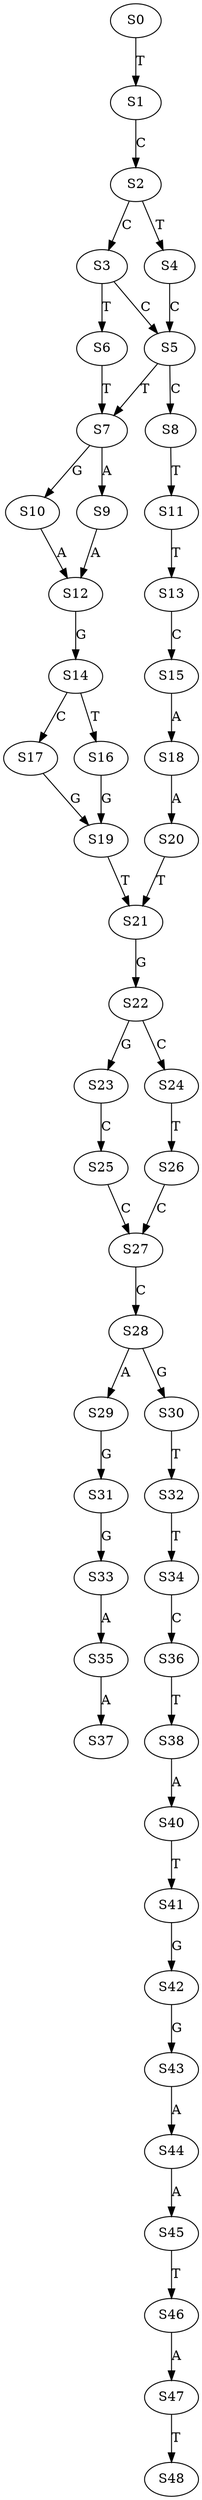 strict digraph  {
	S0 -> S1 [ label = T ];
	S1 -> S2 [ label = C ];
	S2 -> S3 [ label = C ];
	S2 -> S4 [ label = T ];
	S3 -> S5 [ label = C ];
	S3 -> S6 [ label = T ];
	S4 -> S5 [ label = C ];
	S5 -> S7 [ label = T ];
	S5 -> S8 [ label = C ];
	S6 -> S7 [ label = T ];
	S7 -> S9 [ label = A ];
	S7 -> S10 [ label = G ];
	S8 -> S11 [ label = T ];
	S9 -> S12 [ label = A ];
	S10 -> S12 [ label = A ];
	S11 -> S13 [ label = T ];
	S12 -> S14 [ label = G ];
	S13 -> S15 [ label = C ];
	S14 -> S16 [ label = T ];
	S14 -> S17 [ label = C ];
	S15 -> S18 [ label = A ];
	S16 -> S19 [ label = G ];
	S17 -> S19 [ label = G ];
	S18 -> S20 [ label = A ];
	S19 -> S21 [ label = T ];
	S20 -> S21 [ label = T ];
	S21 -> S22 [ label = G ];
	S22 -> S23 [ label = G ];
	S22 -> S24 [ label = C ];
	S23 -> S25 [ label = C ];
	S24 -> S26 [ label = T ];
	S25 -> S27 [ label = C ];
	S26 -> S27 [ label = C ];
	S27 -> S28 [ label = C ];
	S28 -> S29 [ label = A ];
	S28 -> S30 [ label = G ];
	S29 -> S31 [ label = G ];
	S30 -> S32 [ label = T ];
	S31 -> S33 [ label = G ];
	S32 -> S34 [ label = T ];
	S33 -> S35 [ label = A ];
	S34 -> S36 [ label = C ];
	S35 -> S37 [ label = A ];
	S36 -> S38 [ label = T ];
	S38 -> S40 [ label = A ];
	S40 -> S41 [ label = T ];
	S41 -> S42 [ label = G ];
	S42 -> S43 [ label = G ];
	S43 -> S44 [ label = A ];
	S44 -> S45 [ label = A ];
	S45 -> S46 [ label = T ];
	S46 -> S47 [ label = A ];
	S47 -> S48 [ label = T ];
}
